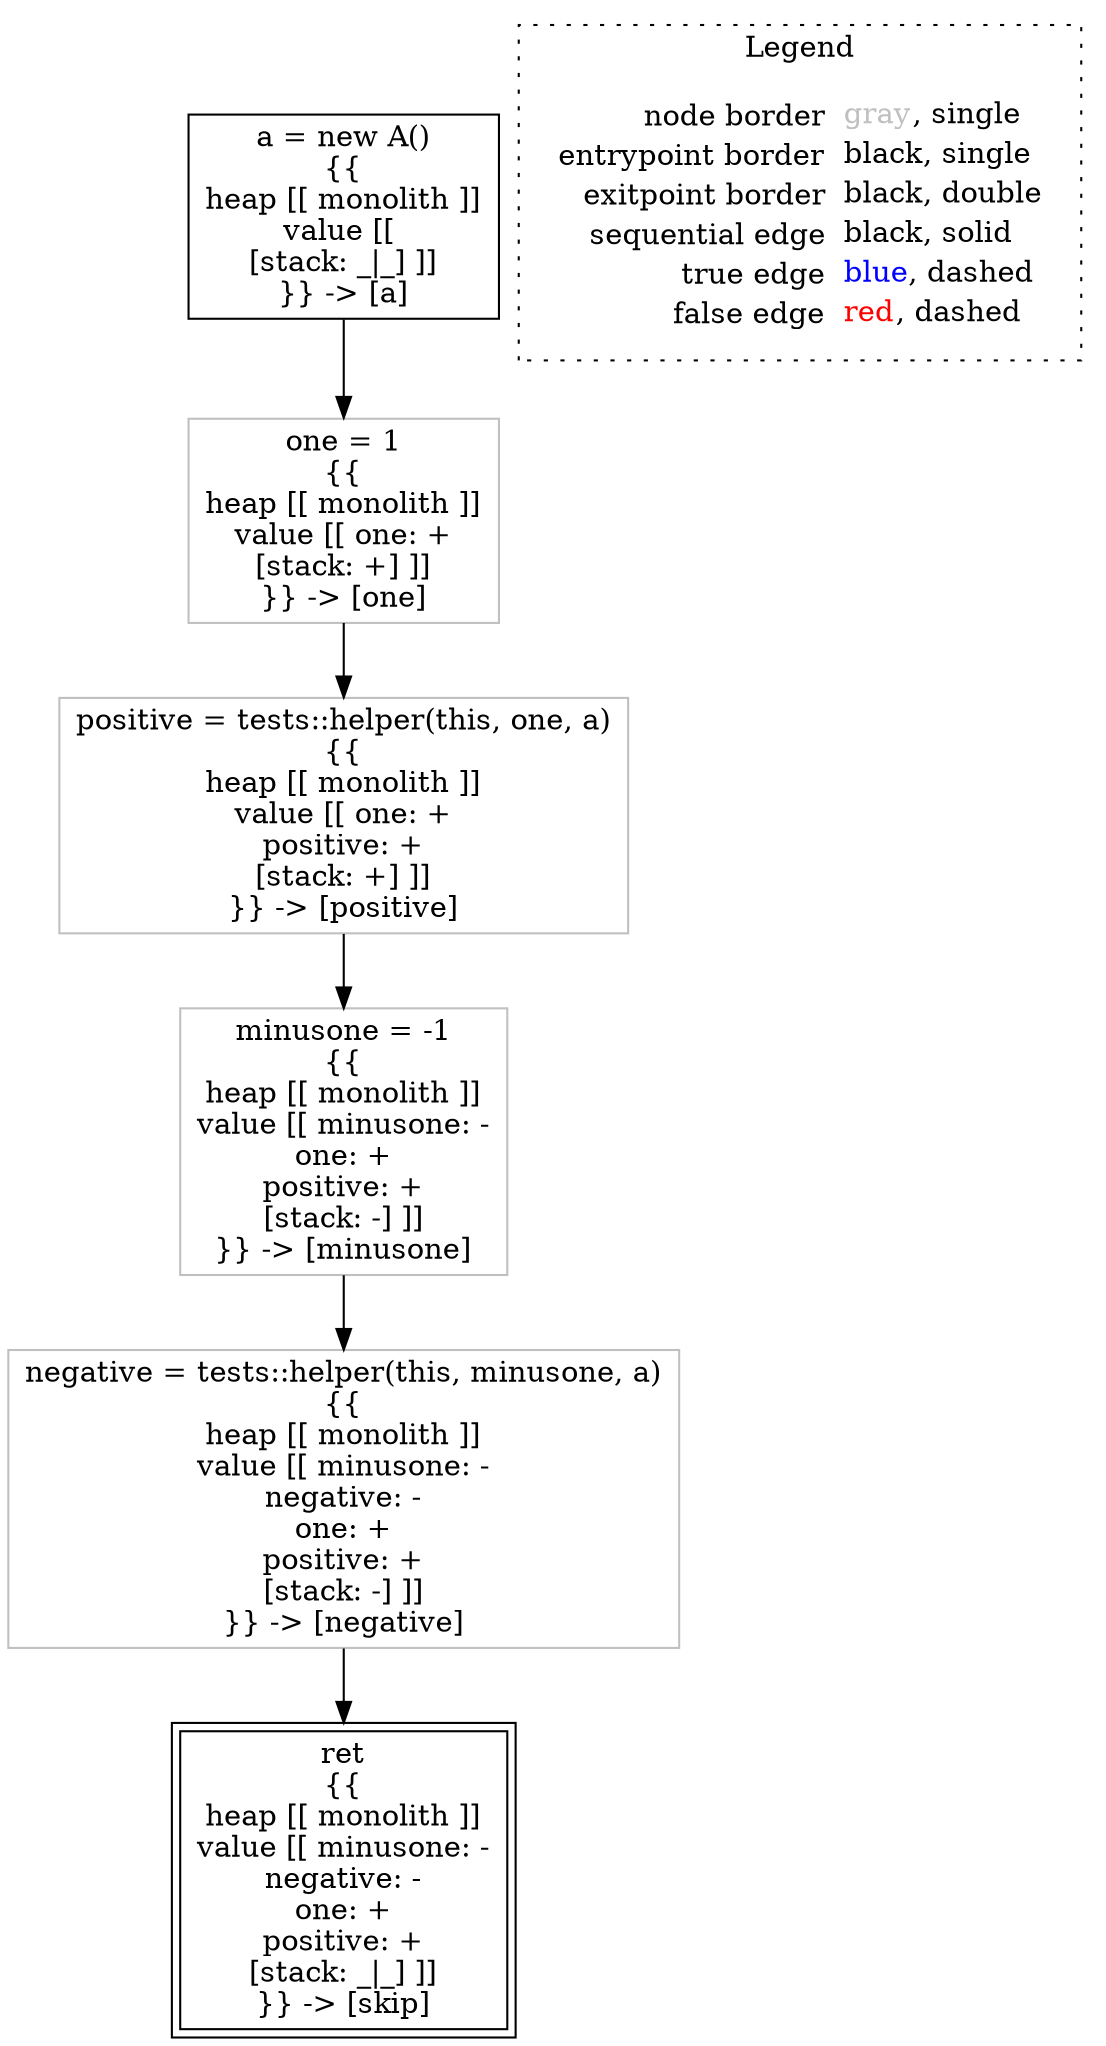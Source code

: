 digraph {
	"node0" [shape="rect",color="black",label=<a = new A()<BR/>{{<BR/>heap [[ monolith ]]<BR/>value [[ <BR/>[stack: _|_] ]]<BR/>}} -&gt; [a]>];
	"node1" [shape="rect",color="gray",label=<minusone = -1<BR/>{{<BR/>heap [[ monolith ]]<BR/>value [[ minusone: -<BR/>one: +<BR/>positive: +<BR/>[stack: -] ]]<BR/>}} -&gt; [minusone]>];
	"node2" [shape="rect",color="gray",label=<positive = tests::helper(this, one, a)<BR/>{{<BR/>heap [[ monolith ]]<BR/>value [[ one: +<BR/>positive: +<BR/>[stack: +] ]]<BR/>}} -&gt; [positive]>];
	"node3" [shape="rect",color="gray",label=<one = 1<BR/>{{<BR/>heap [[ monolith ]]<BR/>value [[ one: +<BR/>[stack: +] ]]<BR/>}} -&gt; [one]>];
	"node4" [shape="rect",color="gray",label=<negative = tests::helper(this, minusone, a)<BR/>{{<BR/>heap [[ monolith ]]<BR/>value [[ minusone: -<BR/>negative: -<BR/>one: +<BR/>positive: +<BR/>[stack: -] ]]<BR/>}} -&gt; [negative]>];
	"node5" [shape="rect",color="black",peripheries="2",label=<ret<BR/>{{<BR/>heap [[ monolith ]]<BR/>value [[ minusone: -<BR/>negative: -<BR/>one: +<BR/>positive: +<BR/>[stack: _|_] ]]<BR/>}} -&gt; [skip]>];
	"node1" -> "node4" [color="black"];
	"node2" -> "node1" [color="black"];
	"node3" -> "node2" [color="black"];
	"node4" -> "node5" [color="black"];
	"node0" -> "node3" [color="black"];
subgraph cluster_legend {
	label="Legend";
	style=dotted;
	node [shape=plaintext];
	"legend" [label=<<table border="0" cellpadding="2" cellspacing="0" cellborder="0"><tr><td align="right">node border&nbsp;</td><td align="left"><font color="gray">gray</font>, single</td></tr><tr><td align="right">entrypoint border&nbsp;</td><td align="left"><font color="black">black</font>, single</td></tr><tr><td align="right">exitpoint border&nbsp;</td><td align="left"><font color="black">black</font>, double</td></tr><tr><td align="right">sequential edge&nbsp;</td><td align="left"><font color="black">black</font>, solid</td></tr><tr><td align="right">true edge&nbsp;</td><td align="left"><font color="blue">blue</font>, dashed</td></tr><tr><td align="right">false edge&nbsp;</td><td align="left"><font color="red">red</font>, dashed</td></tr></table>>];
}

}
